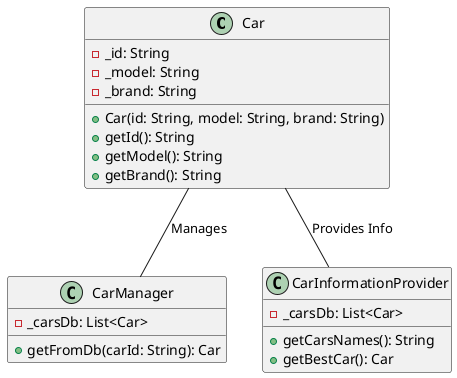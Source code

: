 @startuml SRPClassDiagram

class Car {
    - _id: String
    - _model: String
    - _brand: String
    + Car(id: String, model: String, brand: String)
    + getId(): String
    + getModel(): String
    + getBrand(): String
}

class CarManager {
    - _carsDb: List<Car>
    + getFromDb(carId: String): Car
}

class CarInformationProvider {
    - _carsDb: List<Car>
    + getCarsNames(): String
    + getBestCar(): Car
}

Car -- CarManager : Manages
Car -- CarInformationProvider : Provides Info

@enduml
